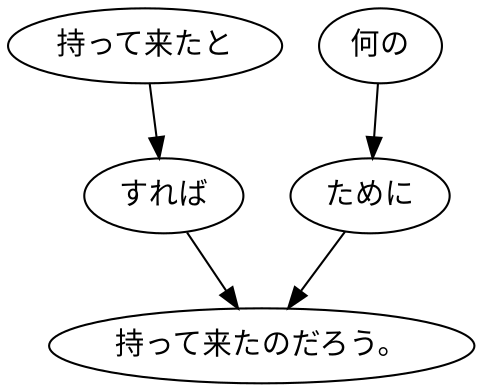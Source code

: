 digraph graph5645 {
	node0 [label="持って来たと"];
	node1 [label="すれば"];
	node2 [label="何の"];
	node3 [label="ために"];
	node4 [label="持って来たのだろう。"];
	node0 -> node1;
	node1 -> node4;
	node2 -> node3;
	node3 -> node4;
}
